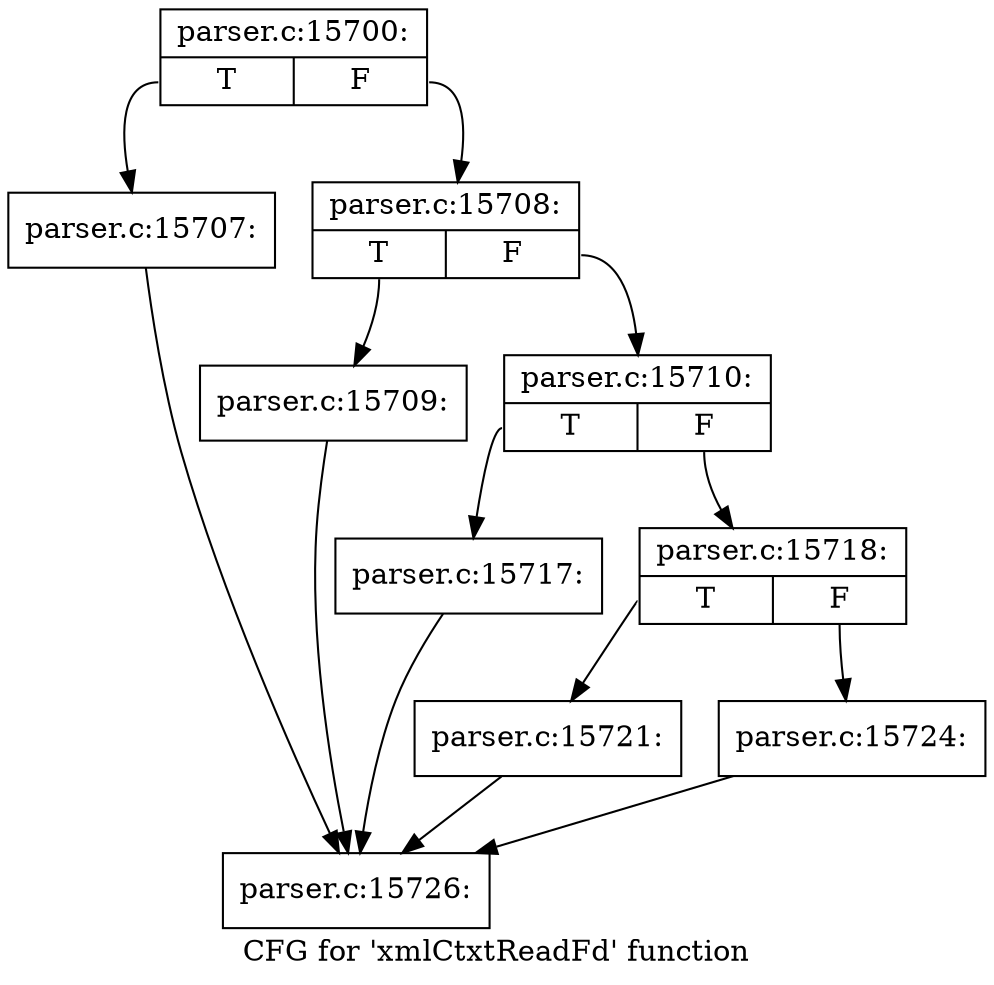 digraph "CFG for 'xmlCtxtReadFd' function" {
	label="CFG for 'xmlCtxtReadFd' function";

	Node0x5fe7c00 [shape=record,label="{parser.c:15700:|{<s0>T|<s1>F}}"];
	Node0x5fe7c00:s0 -> Node0x5fecdf0;
	Node0x5fe7c00:s1 -> Node0x5fece40;
	Node0x5fecdf0 [shape=record,label="{parser.c:15707:}"];
	Node0x5fecdf0 -> Node0x5fe7b20;
	Node0x5fece40 [shape=record,label="{parser.c:15708:|{<s0>T|<s1>F}}"];
	Node0x5fece40:s0 -> Node0x5fed2a0;
	Node0x5fece40:s1 -> Node0x5fed2f0;
	Node0x5fed2a0 [shape=record,label="{parser.c:15709:}"];
	Node0x5fed2a0 -> Node0x5fe7b20;
	Node0x5fed2f0 [shape=record,label="{parser.c:15710:|{<s0>T|<s1>F}}"];
	Node0x5fed2f0:s0 -> Node0x5fedbb0;
	Node0x5fed2f0:s1 -> Node0x5fedc00;
	Node0x5fedbb0 [shape=record,label="{parser.c:15717:}"];
	Node0x5fedbb0 -> Node0x5fe7b20;
	Node0x5fedc00 [shape=record,label="{parser.c:15718:|{<s0>T|<s1>F}}"];
	Node0x5fedc00:s0 -> Node0x5fee5c0;
	Node0x5fedc00:s1 -> Node0x5fee610;
	Node0x5fee5c0 [shape=record,label="{parser.c:15721:}"];
	Node0x5fee5c0 -> Node0x5fe7b20;
	Node0x5fee610 [shape=record,label="{parser.c:15724:}"];
	Node0x5fee610 -> Node0x5fe7b20;
	Node0x5fe7b20 [shape=record,label="{parser.c:15726:}"];
}
